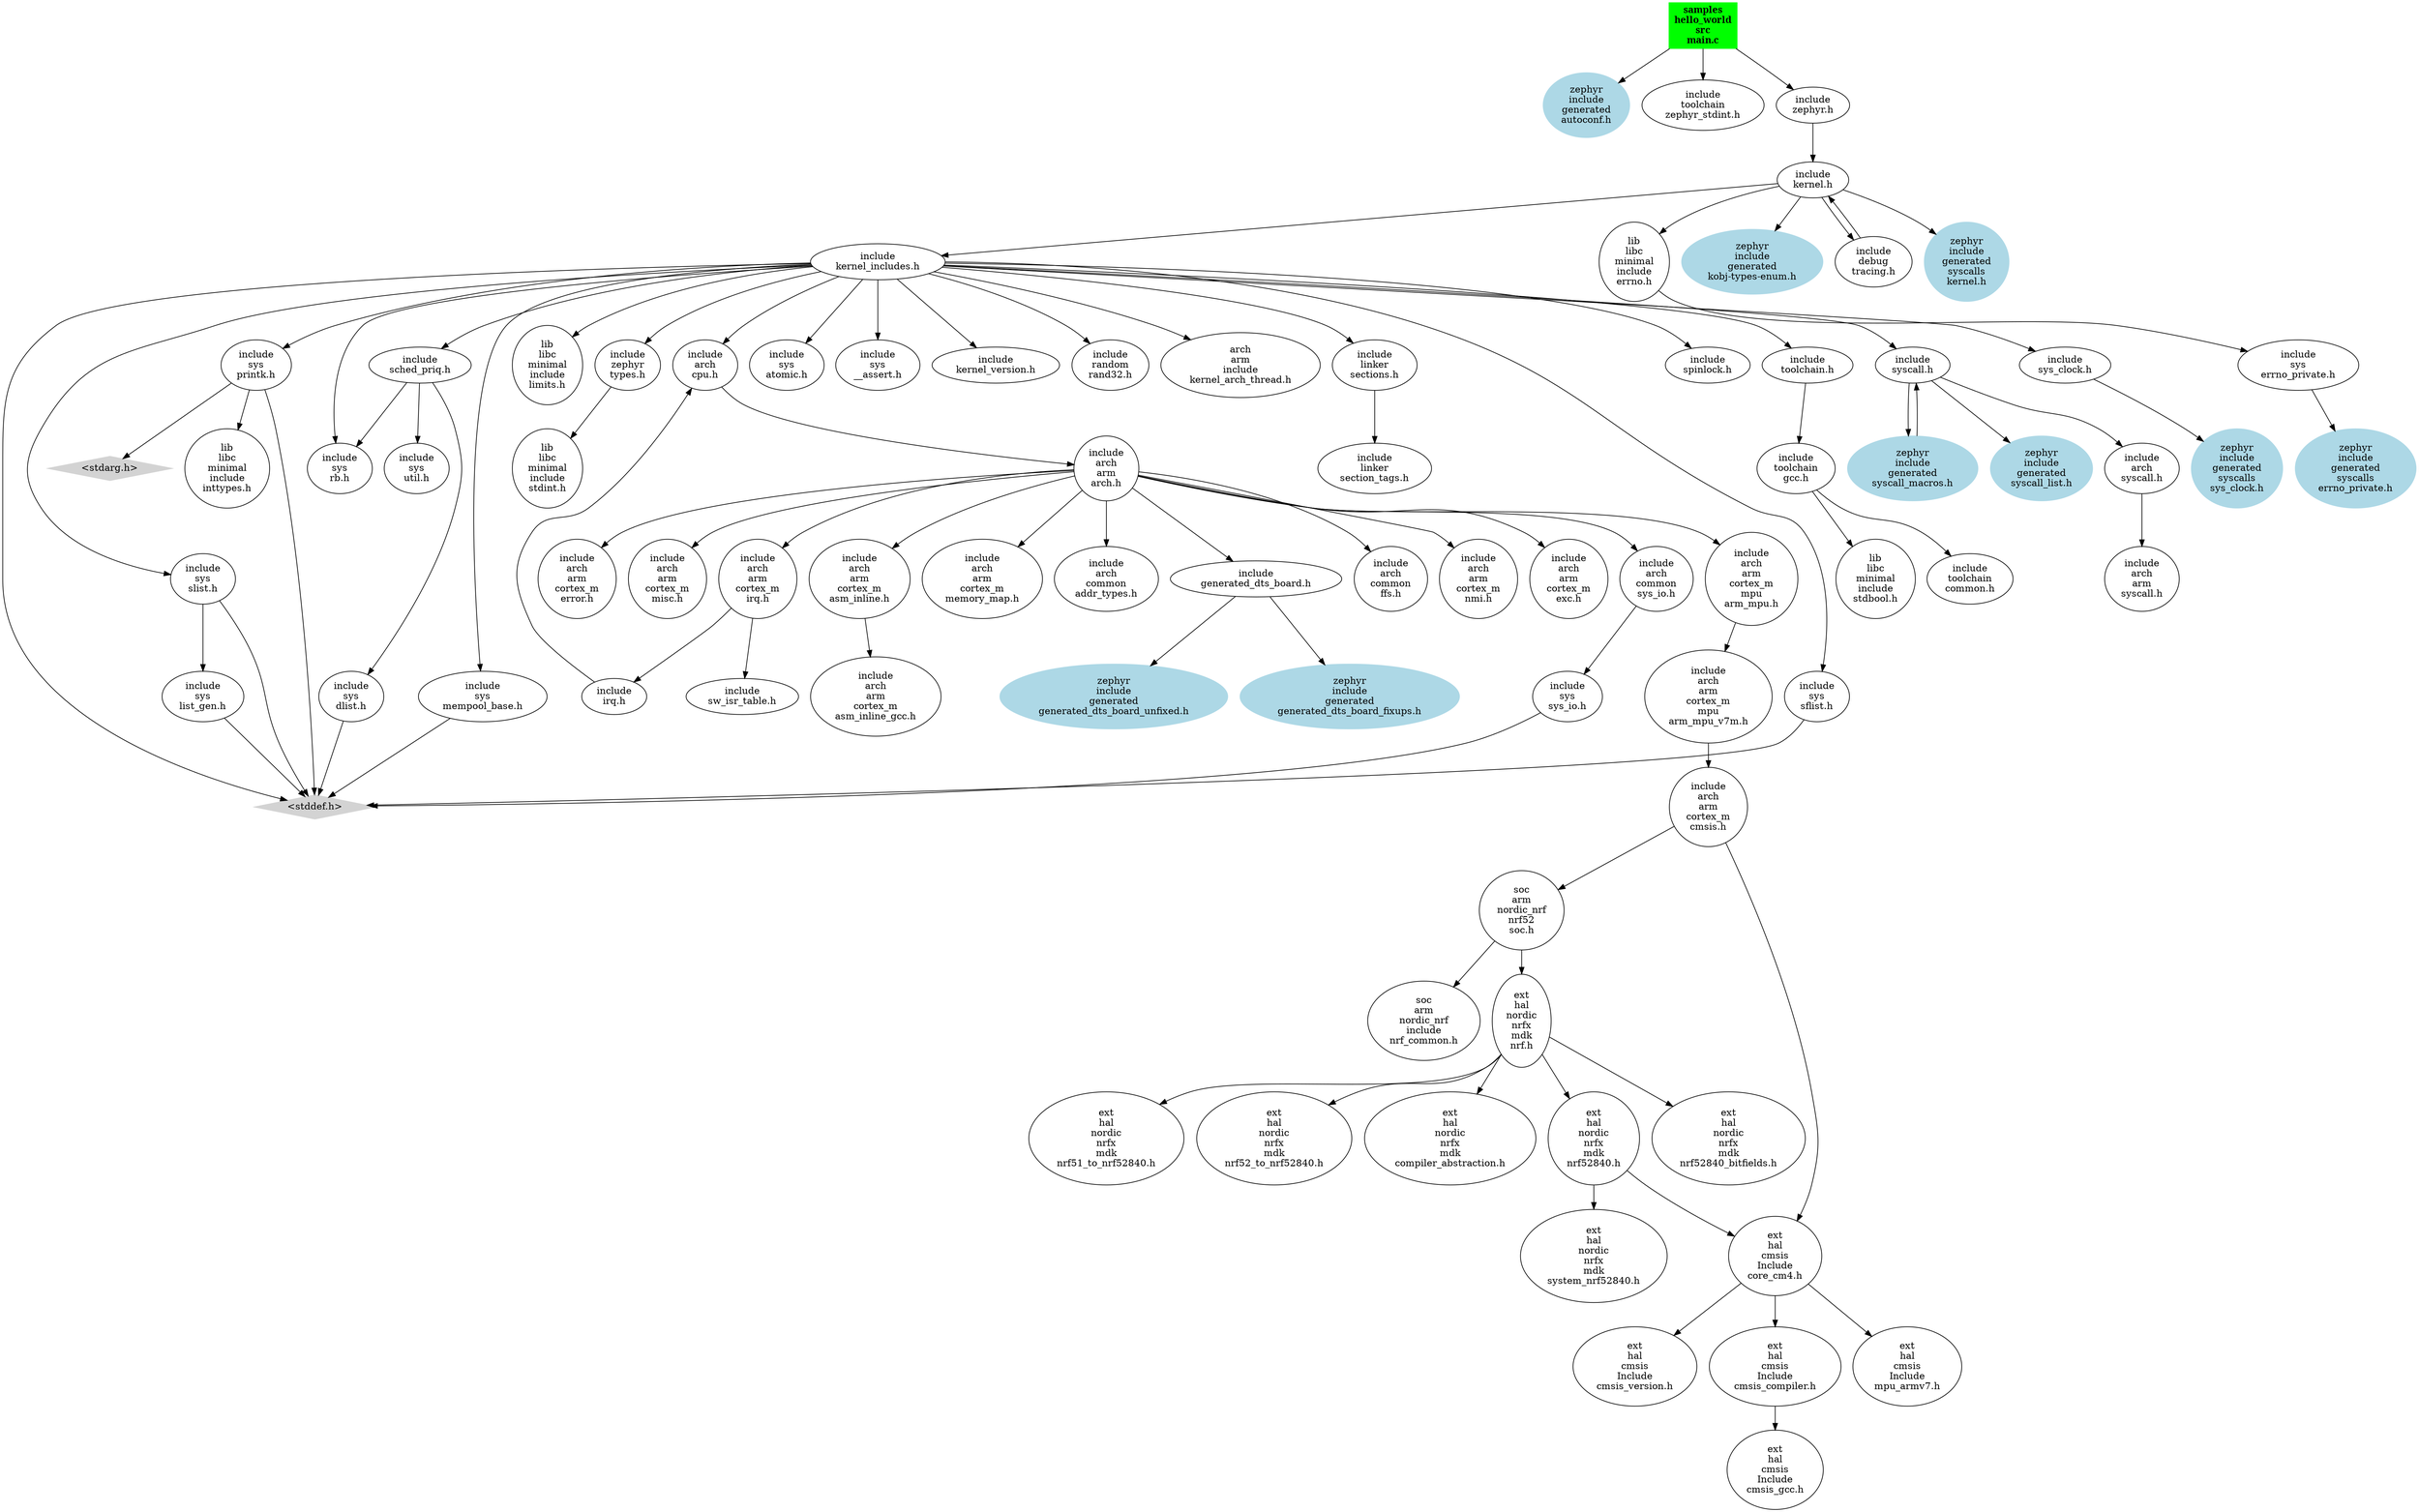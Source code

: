 // Include Map for C:\D\Sources\Zephyr.west\zephyrproject\zephyr\samples\hello_world\src\main.c
digraph {
	"samples
hello_world
src
main.c" [label="samples
hello_world
src
main.c" color=green fontname=bold shape=box style=filled]
	"zephyr
include
generated
autoconf.h" [label="zephyr
include
generated
autoconf.h" color=lightblue fontname="" shape=oval style=filled]
	"samples
hello_world
src
main.c" -> "zephyr
include
generated
autoconf.h"
	"include
toolchain
zephyr_stdint.h" [label="include
toolchain
zephyr_stdint.h" color=black fontname="" shape=oval style=""]
	"samples
hello_world
src
main.c" -> "include
toolchain
zephyr_stdint.h"
	"include
zephyr.h" [label="include
zephyr.h" color=black fontname="" shape=oval style=""]
	"samples
hello_world
src
main.c" -> "include
zephyr.h"
	"include
kernel.h" [label="include
kernel.h" color=black fontname="" shape=oval style=""]
	"include
zephyr.h" -> "include
kernel.h"
	"include
kernel_includes.h" [label="include
kernel_includes.h" color=black fontname="" shape=oval style=""]
	"include
kernel.h" -> "include
kernel_includes.h"
	"lib
libc
minimal
include
errno.h" [label="lib
libc
minimal
include
errno.h" color=black fontname="" shape=oval style=""]
	"include
kernel.h" -> "lib
libc
minimal
include
errno.h"
	"zephyr
include
generated
kobj-types-enum.h" [label="zephyr
include
generated
kobj-types-enum.h" color=lightblue fontname="" shape=oval style=filled]
	"include
kernel.h" -> "zephyr
include
generated
kobj-types-enum.h"
	"include
debug
tracing.h" [label="include
debug
tracing.h" color=black fontname="" shape=oval style=""]
	"include
kernel.h" -> "include
debug
tracing.h"
	"zephyr
include
generated
syscalls
kernel.h" [label="zephyr
include
generated
syscalls
kernel.h" color=lightblue fontname="" shape=oval style=filled]
	"include
kernel.h" -> "zephyr
include
generated
syscalls
kernel.h"
	"\<stddef.h\>" [label="\<stddef.h\>" color=lightgrey fontname="" shape=diamond style=filled]
	"include
kernel_includes.h" -> "\<stddef.h\>"
	"include
zephyr
types.h" [label="include
zephyr
types.h" color=black fontname="" shape=oval style=""]
	"include
kernel_includes.h" -> "include
zephyr
types.h"
	"lib
libc
minimal
include
limits.h" [label="lib
libc
minimal
include
limits.h" color=black fontname="" shape=oval style=""]
	"include
kernel_includes.h" -> "lib
libc
minimal
include
limits.h"
	"include
toolchain.h" [label="include
toolchain.h" color=black fontname="" shape=oval style=""]
	"include
kernel_includes.h" -> "include
toolchain.h"
	"include
linker
sections.h" [label="include
linker
sections.h" color=black fontname="" shape=oval style=""]
	"include
kernel_includes.h" -> "include
linker
sections.h"
	"include
sys
atomic.h" [label="include
sys
atomic.h" color=black fontname="" shape=oval style=""]
	"include
kernel_includes.h" -> "include
sys
atomic.h"
	"include
sys
__assert.h" [label="include
sys
__assert.h" color=black fontname="" shape=oval style=""]
	"include
kernel_includes.h" -> "include
sys
__assert.h"
	"include
sched_priq.h" [label="include
sched_priq.h" color=black fontname="" shape=oval style=""]
	"include
kernel_includes.h" -> "include
sched_priq.h"
	"include
sys
slist.h" [label="include
sys
slist.h" color=black fontname="" shape=oval style=""]
	"include
kernel_includes.h" -> "include
sys
slist.h"
	"include
sys
sflist.h" [label="include
sys
sflist.h" color=black fontname="" shape=oval style=""]
	"include
kernel_includes.h" -> "include
sys
sflist.h"
	"include
sys
mempool_base.h" [label="include
sys
mempool_base.h" color=black fontname="" shape=oval style=""]
	"include
kernel_includes.h" -> "include
sys
mempool_base.h"
	"include
kernel_version.h" [label="include
kernel_version.h" color=black fontname="" shape=oval style=""]
	"include
kernel_includes.h" -> "include
kernel_version.h"
	"include
random
rand32.h" [label="include
random
rand32.h" color=black fontname="" shape=oval style=""]
	"include
kernel_includes.h" -> "include
random
rand32.h"
	"arch
arm
include
kernel_arch_thread.h" [label="arch
arm
include
kernel_arch_thread.h" color=black fontname="" shape=oval style=""]
	"include
kernel_includes.h" -> "arch
arm
include
kernel_arch_thread.h"
	"include
syscall.h" [label="include
syscall.h" color=black fontname="" shape=oval style=""]
	"include
kernel_includes.h" -> "include
syscall.h"
	"include
sys
printk.h" [label="include
sys
printk.h" color=black fontname="" shape=oval style=""]
	"include
kernel_includes.h" -> "include
sys
printk.h"
	"include
arch
cpu.h" [label="include
arch
cpu.h" color=black fontname="" shape=oval style=""]
	"include
kernel_includes.h" -> "include
arch
cpu.h"
	"include
sys
rb.h" [label="include
sys
rb.h" color=black fontname="" shape=oval style=""]
	"include
kernel_includes.h" -> "include
sys
rb.h"
	"include
sys_clock.h" [label="include
sys_clock.h" color=black fontname="" shape=oval style=""]
	"include
kernel_includes.h" -> "include
sys_clock.h"
	"include
spinlock.h" [label="include
spinlock.h" color=black fontname="" shape=oval style=""]
	"include
kernel_includes.h" -> "include
spinlock.h"
	"lib
libc
minimal
include
stdint.h" [label="lib
libc
minimal
include
stdint.h" color=black fontname="" shape=oval style=""]
	"include
zephyr
types.h" -> "lib
libc
minimal
include
stdint.h"
	"include
toolchain
gcc.h" [label="include
toolchain
gcc.h" color=black fontname="" shape=oval style=""]
	"include
toolchain.h" -> "include
toolchain
gcc.h"
	"include
toolchain
common.h" [label="include
toolchain
common.h" color=black fontname="" shape=oval style=""]
	"include
toolchain
gcc.h" -> "include
toolchain
common.h"
	"lib
libc
minimal
include
stdbool.h" [label="lib
libc
minimal
include
stdbool.h" color=black fontname="" shape=oval style=""]
	"include
toolchain
gcc.h" -> "lib
libc
minimal
include
stdbool.h"
	"include
linker
section_tags.h" [label="include
linker
section_tags.h" color=black fontname="" shape=oval style=""]
	"include
linker
sections.h" -> "include
linker
section_tags.h"
	"include
sys
util.h" [label="include
sys
util.h" color=black fontname="" shape=oval style=""]
	"include
sched_priq.h" -> "include
sys
util.h"
	"include
sys
dlist.h" [label="include
sys
dlist.h" color=black fontname="" shape=oval style=""]
	"include
sched_priq.h" -> "include
sys
dlist.h"
	"include
sched_priq.h" -> "include
sys
rb.h"
	"include
sys
dlist.h" -> "\<stddef.h\>"
	"include
sys
slist.h" -> "\<stddef.h\>"
	"include
sys
list_gen.h" [label="include
sys
list_gen.h" color=black fontname="" shape=oval style=""]
	"include
sys
slist.h" -> "include
sys
list_gen.h"
	"include
sys
list_gen.h" -> "\<stddef.h\>"
	"include
sys
sflist.h" -> "\<stddef.h\>"
	"include
sys
mempool_base.h" -> "\<stddef.h\>"
	"zephyr
include
generated
syscall_list.h" [label="zephyr
include
generated
syscall_list.h" color=lightblue fontname="" shape=oval style=filled]
	"include
syscall.h" -> "zephyr
include
generated
syscall_list.h"
	"include
arch
syscall.h" [label="include
arch
syscall.h" color=black fontname="" shape=oval style=""]
	"include
syscall.h" -> "include
arch
syscall.h"
	"zephyr
include
generated
syscall_macros.h" [label="zephyr
include
generated
syscall_macros.h" color=lightblue fontname="" shape=oval style=filled]
	"include
syscall.h" -> "zephyr
include
generated
syscall_macros.h"
	"include
arch
arm
syscall.h" [label="include
arch
arm
syscall.h" color=black fontname="" shape=oval style=""]
	"include
arch
syscall.h" -> "include
arch
arm
syscall.h"
	"zephyr
include
generated
syscall_macros.h" -> "include
syscall.h"
	"include
sys
printk.h" -> "\<stddef.h\>"
	"\<stdarg.h\>" [label="\<stdarg.h\>" color=lightgrey fontname="" shape=diamond style=filled]
	"include
sys
printk.h" -> "\<stdarg.h\>"
	"lib
libc
minimal
include
inttypes.h" [label="lib
libc
minimal
include
inttypes.h" color=black fontname="" shape=oval style=""]
	"include
sys
printk.h" -> "lib
libc
minimal
include
inttypes.h"
	"include
arch
arm
arch.h" [label="include
arch
arm
arch.h" color=black fontname="" shape=oval style=""]
	"include
arch
cpu.h" -> "include
arch
arm
arch.h"
	"include
generated_dts_board.h" [label="include
generated_dts_board.h" color=black fontname="" shape=oval style=""]
	"include
arch
arm
arch.h" -> "include
generated_dts_board.h"
	"include
arch
arm
cortex_m
exc.h" [label="include
arch
arm
cortex_m
exc.h" color=black fontname="" shape=oval style=""]
	"include
arch
arm
arch.h" -> "include
arch
arm
cortex_m
exc.h"
	"include
arch
arm
cortex_m
irq.h" [label="include
arch
arm
cortex_m
irq.h" color=black fontname="" shape=oval style=""]
	"include
arch
arm
arch.h" -> "include
arch
arm
cortex_m
irq.h"
	"include
arch
arm
cortex_m
error.h" [label="include
arch
arm
cortex_m
error.h" color=black fontname="" shape=oval style=""]
	"include
arch
arm
arch.h" -> "include
arch
arm
cortex_m
error.h"
	"include
arch
arm
cortex_m
misc.h" [label="include
arch
arm
cortex_m
misc.h" color=black fontname="" shape=oval style=""]
	"include
arch
arm
arch.h" -> "include
arch
arm
cortex_m
misc.h"
	"include
arch
arm
cortex_m
memory_map.h" [label="include
arch
arm
cortex_m
memory_map.h" color=black fontname="" shape=oval style=""]
	"include
arch
arm
arch.h" -> "include
arch
arm
cortex_m
memory_map.h"
	"include
arch
arm
cortex_m
asm_inline.h" [label="include
arch
arm
cortex_m
asm_inline.h" color=black fontname="" shape=oval style=""]
	"include
arch
arm
arch.h" -> "include
arch
arm
cortex_m
asm_inline.h"
	"include
arch
common
sys_io.h" [label="include
arch
common
sys_io.h" color=black fontname="" shape=oval style=""]
	"include
arch
arm
arch.h" -> "include
arch
common
sys_io.h"
	"include
arch
common
addr_types.h" [label="include
arch
common
addr_types.h" color=black fontname="" shape=oval style=""]
	"include
arch
arm
arch.h" -> "include
arch
common
addr_types.h"
	"include
arch
common
ffs.h" [label="include
arch
common
ffs.h" color=black fontname="" shape=oval style=""]
	"include
arch
arm
arch.h" -> "include
arch
common
ffs.h"
	"include
arch
arm
cortex_m
nmi.h" [label="include
arch
arm
cortex_m
nmi.h" color=black fontname="" shape=oval style=""]
	"include
arch
arm
arch.h" -> "include
arch
arm
cortex_m
nmi.h"
	"include
arch
arm
cortex_m
mpu
arm_mpu.h" [label="include
arch
arm
cortex_m
mpu
arm_mpu.h" color=black fontname="" shape=oval style=""]
	"include
arch
arm
arch.h" -> "include
arch
arm
cortex_m
mpu
arm_mpu.h"
	"zephyr
include
generated
generated_dts_board_unfixed.h" [label="zephyr
include
generated
generated_dts_board_unfixed.h" color=lightblue fontname="" shape=oval style=filled]
	"include
generated_dts_board.h" -> "zephyr
include
generated
generated_dts_board_unfixed.h"
	"zephyr
include
generated
generated_dts_board_fixups.h" [label="zephyr
include
generated
generated_dts_board_fixups.h" color=lightblue fontname="" shape=oval style=filled]
	"include
generated_dts_board.h" -> "zephyr
include
generated
generated_dts_board_fixups.h"
	"include
irq.h" [label="include
irq.h" color=black fontname="" shape=oval style=""]
	"include
arch
arm
cortex_m
irq.h" -> "include
irq.h"
	"include
sw_isr_table.h" [label="include
sw_isr_table.h" color=black fontname="" shape=oval style=""]
	"include
arch
arm
cortex_m
irq.h" -> "include
sw_isr_table.h"
	"include
irq.h" -> "include
arch
cpu.h"
	"include
arch
arm
cortex_m
asm_inline_gcc.h" [label="include
arch
arm
cortex_m
asm_inline_gcc.h" color=black fontname="" shape=oval style=""]
	"include
arch
arm
cortex_m
asm_inline.h" -> "include
arch
arm
cortex_m
asm_inline_gcc.h"
	"include
sys
sys_io.h" [label="include
sys
sys_io.h" color=black fontname="" shape=oval style=""]
	"include
arch
common
sys_io.h" -> "include
sys
sys_io.h"
	"include
sys
sys_io.h" -> "\<stddef.h\>"
	"include
arch
arm
cortex_m
mpu
arm_mpu_v7m.h" [label="include
arch
arm
cortex_m
mpu
arm_mpu_v7m.h" color=black fontname="" shape=oval style=""]
	"include
arch
arm
cortex_m
mpu
arm_mpu.h" -> "include
arch
arm
cortex_m
mpu
arm_mpu_v7m.h"
	"include
arch
arm
cortex_m
cmsis.h" [label="include
arch
arm
cortex_m
cmsis.h" color=black fontname="" shape=oval style=""]
	"include
arch
arm
cortex_m
mpu
arm_mpu_v7m.h" -> "include
arch
arm
cortex_m
cmsis.h"
	"soc
arm
nordic_nrf
nrf52
soc.h" [label="soc
arm
nordic_nrf
nrf52
soc.h" color=black fontname="" shape=oval style=""]
	"include
arch
arm
cortex_m
cmsis.h" -> "soc
arm
nordic_nrf
nrf52
soc.h"
	"ext
hal
cmsis
Include
core_cm4.h" [label="ext
hal
cmsis
Include
core_cm4.h" color=black fontname="" shape=oval style=""]
	"include
arch
arm
cortex_m
cmsis.h" -> "ext
hal
cmsis
Include
core_cm4.h"
	"soc
arm
nordic_nrf
include
nrf_common.h" [label="soc
arm
nordic_nrf
include
nrf_common.h" color=black fontname="" shape=oval style=""]
	"soc
arm
nordic_nrf
nrf52
soc.h" -> "soc
arm
nordic_nrf
include
nrf_common.h"
	"ext
hal
nordic
nrfx
mdk
nrf.h" [label="ext
hal
nordic
nrfx
mdk
nrf.h" color=black fontname="" shape=oval style=""]
	"soc
arm
nordic_nrf
nrf52
soc.h" -> "ext
hal
nordic
nrfx
mdk
nrf.h"
	"ext
hal
nordic
nrfx
mdk
nrf52840.h" [label="ext
hal
nordic
nrfx
mdk
nrf52840.h" color=black fontname="" shape=oval style=""]
	"ext
hal
nordic
nrfx
mdk
nrf.h" -> "ext
hal
nordic
nrfx
mdk
nrf52840.h"
	"ext
hal
nordic
nrfx
mdk
nrf52840_bitfields.h" [label="ext
hal
nordic
nrfx
mdk
nrf52840_bitfields.h" color=black fontname="" shape=oval style=""]
	"ext
hal
nordic
nrfx
mdk
nrf.h" -> "ext
hal
nordic
nrfx
mdk
nrf52840_bitfields.h"
	"ext
hal
nordic
nrfx
mdk
nrf51_to_nrf52840.h" [label="ext
hal
nordic
nrfx
mdk
nrf51_to_nrf52840.h" color=black fontname="" shape=oval style=""]
	"ext
hal
nordic
nrfx
mdk
nrf.h" -> "ext
hal
nordic
nrfx
mdk
nrf51_to_nrf52840.h"
	"ext
hal
nordic
nrfx
mdk
nrf52_to_nrf52840.h" [label="ext
hal
nordic
nrfx
mdk
nrf52_to_nrf52840.h" color=black fontname="" shape=oval style=""]
	"ext
hal
nordic
nrfx
mdk
nrf.h" -> "ext
hal
nordic
nrfx
mdk
nrf52_to_nrf52840.h"
	"ext
hal
nordic
nrfx
mdk
compiler_abstraction.h" [label="ext
hal
nordic
nrfx
mdk
compiler_abstraction.h" color=black fontname="" shape=oval style=""]
	"ext
hal
nordic
nrfx
mdk
nrf.h" -> "ext
hal
nordic
nrfx
mdk
compiler_abstraction.h"
	"ext
hal
nordic
nrfx
mdk
nrf52840.h" -> "ext
hal
cmsis
Include
core_cm4.h"
	"ext
hal
nordic
nrfx
mdk
system_nrf52840.h" [label="ext
hal
nordic
nrfx
mdk
system_nrf52840.h" color=black fontname="" shape=oval style=""]
	"ext
hal
nordic
nrfx
mdk
nrf52840.h" -> "ext
hal
nordic
nrfx
mdk
system_nrf52840.h"
	"ext
hal
cmsis
Include
cmsis_version.h" [label="ext
hal
cmsis
Include
cmsis_version.h" color=black fontname="" shape=oval style=""]
	"ext
hal
cmsis
Include
core_cm4.h" -> "ext
hal
cmsis
Include
cmsis_version.h"
	"ext
hal
cmsis
Include
cmsis_compiler.h" [label="ext
hal
cmsis
Include
cmsis_compiler.h" color=black fontname="" shape=oval style=""]
	"ext
hal
cmsis
Include
core_cm4.h" -> "ext
hal
cmsis
Include
cmsis_compiler.h"
	"ext
hal
cmsis
Include
mpu_armv7.h" [label="ext
hal
cmsis
Include
mpu_armv7.h" color=black fontname="" shape=oval style=""]
	"ext
hal
cmsis
Include
core_cm4.h" -> "ext
hal
cmsis
Include
mpu_armv7.h"
	"ext
hal
cmsis
Include
cmsis_gcc.h" [label="ext
hal
cmsis
Include
cmsis_gcc.h" color=black fontname="" shape=oval style=""]
	"ext
hal
cmsis
Include
cmsis_compiler.h" -> "ext
hal
cmsis
Include
cmsis_gcc.h"
	"zephyr
include
generated
syscalls
sys_clock.h" [label="zephyr
include
generated
syscalls
sys_clock.h" color=lightblue fontname="" shape=oval style=filled]
	"include
sys_clock.h" -> "zephyr
include
generated
syscalls
sys_clock.h"
	"include
sys
errno_private.h" [label="include
sys
errno_private.h" color=black fontname="" shape=oval style=""]
	"lib
libc
minimal
include
errno.h" -> "include
sys
errno_private.h"
	"zephyr
include
generated
syscalls
errno_private.h" [label="zephyr
include
generated
syscalls
errno_private.h" color=lightblue fontname="" shape=oval style=filled]
	"include
sys
errno_private.h" -> "zephyr
include
generated
syscalls
errno_private.h"
	"include
debug
tracing.h" -> "include
kernel.h"
}
